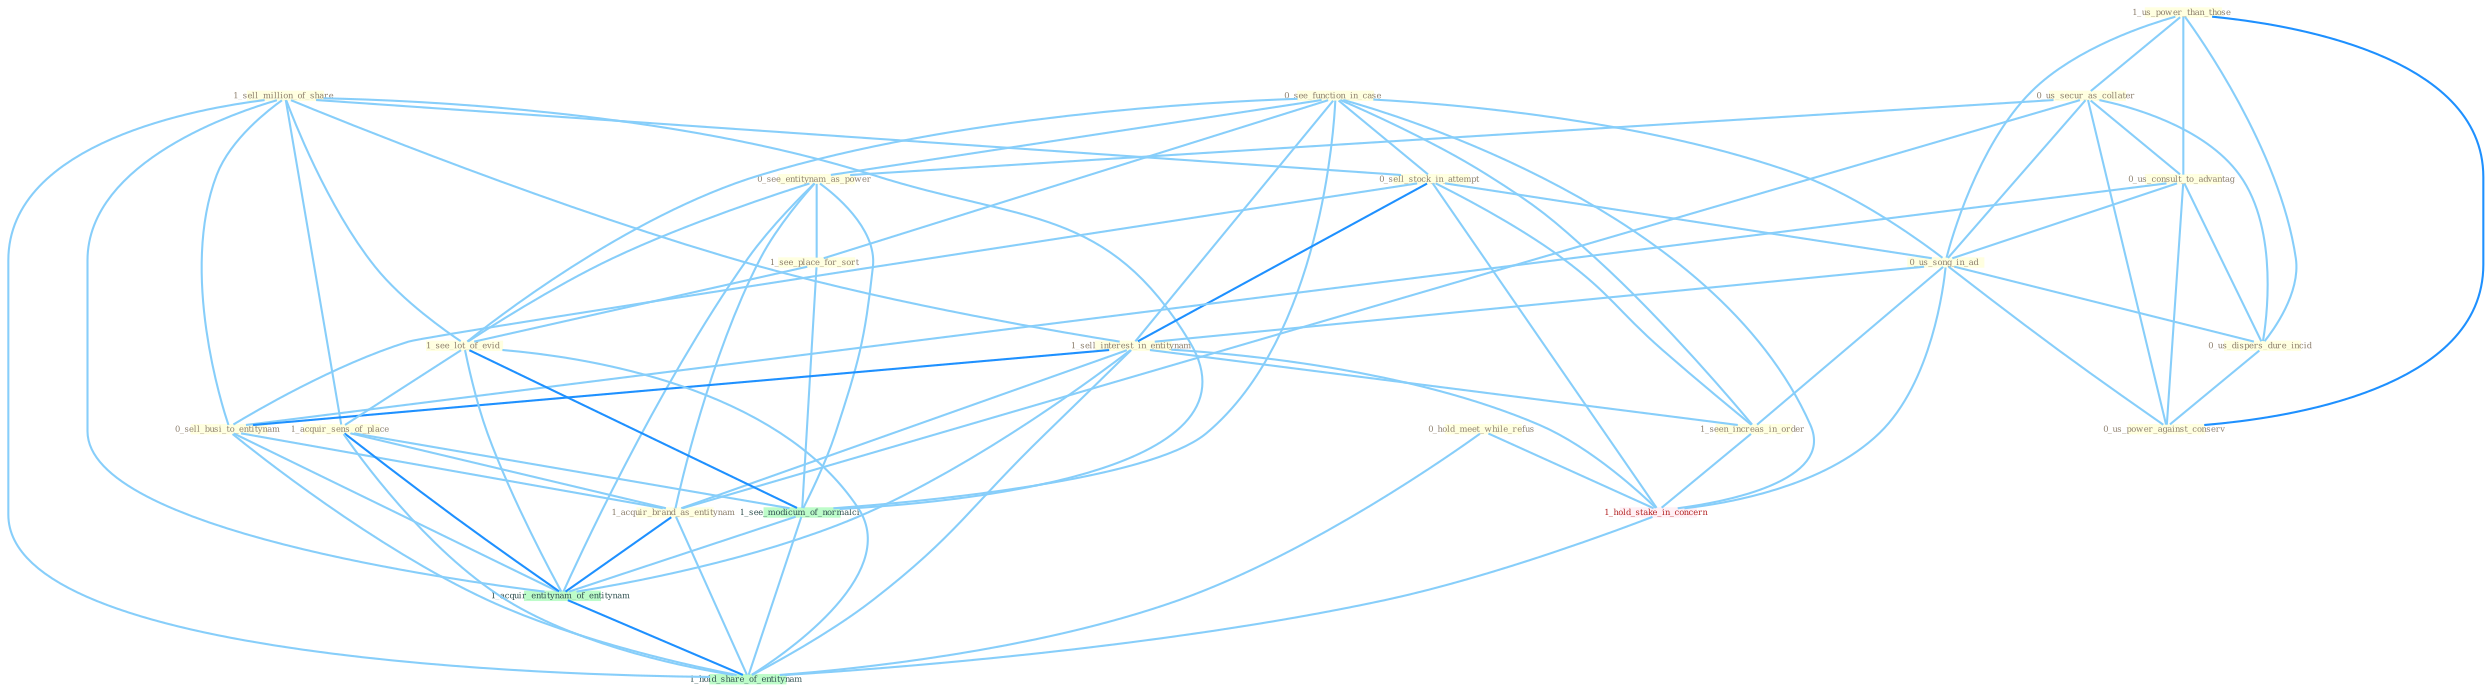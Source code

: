 Graph G{ 
    node
    [shape=polygon,style=filled,width=.5,height=.06,color="#BDFCC9",fixedsize=true,fontsize=4,
    fontcolor="#2f4f4f"];
    {node
    [color="#ffffe0", fontcolor="#8b7d6b"] "0_see_function_in_case " "1_us_power_than_those " "1_sell_million_of_share " "0_us_secur_as_collater " "0_hold_meet_while_refus " "0_sell_stock_in_attempt " "0_see_entitynam_as_power " "0_us_consult_to_advantag " "1_see_place_for_sort " "0_us_song_in_ad " "1_sell_interest_in_entitynam " "0_sell_busi_to_entitynam " "1_see_lot_of_evid " "0_us_dispers_dure_incid " "1_acquir_sens_of_place " "0_us_power_against_conserv " "1_seen_increas_in_order " "1_acquir_brand_as_entitynam "}
{node [color="#fff0f5", fontcolor="#b22222"] "1_hold_stake_in_concern "}
edge [color="#B0E2FF"];

	"0_see_function_in_case " -- "0_sell_stock_in_attempt " [w="1", color="#87cefa" ];
	"0_see_function_in_case " -- "0_see_entitynam_as_power " [w="1", color="#87cefa" ];
	"0_see_function_in_case " -- "1_see_place_for_sort " [w="1", color="#87cefa" ];
	"0_see_function_in_case " -- "0_us_song_in_ad " [w="1", color="#87cefa" ];
	"0_see_function_in_case " -- "1_sell_interest_in_entitynam " [w="1", color="#87cefa" ];
	"0_see_function_in_case " -- "1_see_lot_of_evid " [w="1", color="#87cefa" ];
	"0_see_function_in_case " -- "1_seen_increas_in_order " [w="1", color="#87cefa" ];
	"0_see_function_in_case " -- "1_hold_stake_in_concern " [w="1", color="#87cefa" ];
	"0_see_function_in_case " -- "1_see_modicum_of_normalci " [w="1", color="#87cefa" ];
	"1_us_power_than_those " -- "0_us_secur_as_collater " [w="1", color="#87cefa" ];
	"1_us_power_than_those " -- "0_us_consult_to_advantag " [w="1", color="#87cefa" ];
	"1_us_power_than_those " -- "0_us_song_in_ad " [w="1", color="#87cefa" ];
	"1_us_power_than_those " -- "0_us_dispers_dure_incid " [w="1", color="#87cefa" ];
	"1_us_power_than_those " -- "0_us_power_against_conserv " [w="2", color="#1e90ff" , len=0.8];
	"1_sell_million_of_share " -- "0_sell_stock_in_attempt " [w="1", color="#87cefa" ];
	"1_sell_million_of_share " -- "1_sell_interest_in_entitynam " [w="1", color="#87cefa" ];
	"1_sell_million_of_share " -- "0_sell_busi_to_entitynam " [w="1", color="#87cefa" ];
	"1_sell_million_of_share " -- "1_see_lot_of_evid " [w="1", color="#87cefa" ];
	"1_sell_million_of_share " -- "1_acquir_sens_of_place " [w="1", color="#87cefa" ];
	"1_sell_million_of_share " -- "1_see_modicum_of_normalci " [w="1", color="#87cefa" ];
	"1_sell_million_of_share " -- "1_acquir_entitynam_of_entitynam " [w="1", color="#87cefa" ];
	"1_sell_million_of_share " -- "1_hold_share_of_entitynam " [w="1", color="#87cefa" ];
	"0_us_secur_as_collater " -- "0_see_entitynam_as_power " [w="1", color="#87cefa" ];
	"0_us_secur_as_collater " -- "0_us_consult_to_advantag " [w="1", color="#87cefa" ];
	"0_us_secur_as_collater " -- "0_us_song_in_ad " [w="1", color="#87cefa" ];
	"0_us_secur_as_collater " -- "0_us_dispers_dure_incid " [w="1", color="#87cefa" ];
	"0_us_secur_as_collater " -- "0_us_power_against_conserv " [w="1", color="#87cefa" ];
	"0_us_secur_as_collater " -- "1_acquir_brand_as_entitynam " [w="1", color="#87cefa" ];
	"0_hold_meet_while_refus " -- "1_hold_stake_in_concern " [w="1", color="#87cefa" ];
	"0_hold_meet_while_refus " -- "1_hold_share_of_entitynam " [w="1", color="#87cefa" ];
	"0_sell_stock_in_attempt " -- "0_us_song_in_ad " [w="1", color="#87cefa" ];
	"0_sell_stock_in_attempt " -- "1_sell_interest_in_entitynam " [w="2", color="#1e90ff" , len=0.8];
	"0_sell_stock_in_attempt " -- "0_sell_busi_to_entitynam " [w="1", color="#87cefa" ];
	"0_sell_stock_in_attempt " -- "1_seen_increas_in_order " [w="1", color="#87cefa" ];
	"0_sell_stock_in_attempt " -- "1_hold_stake_in_concern " [w="1", color="#87cefa" ];
	"0_see_entitynam_as_power " -- "1_see_place_for_sort " [w="1", color="#87cefa" ];
	"0_see_entitynam_as_power " -- "1_see_lot_of_evid " [w="1", color="#87cefa" ];
	"0_see_entitynam_as_power " -- "1_acquir_brand_as_entitynam " [w="1", color="#87cefa" ];
	"0_see_entitynam_as_power " -- "1_see_modicum_of_normalci " [w="1", color="#87cefa" ];
	"0_see_entitynam_as_power " -- "1_acquir_entitynam_of_entitynam " [w="1", color="#87cefa" ];
	"0_us_consult_to_advantag " -- "0_us_song_in_ad " [w="1", color="#87cefa" ];
	"0_us_consult_to_advantag " -- "0_sell_busi_to_entitynam " [w="1", color="#87cefa" ];
	"0_us_consult_to_advantag " -- "0_us_dispers_dure_incid " [w="1", color="#87cefa" ];
	"0_us_consult_to_advantag " -- "0_us_power_against_conserv " [w="1", color="#87cefa" ];
	"1_see_place_for_sort " -- "1_see_lot_of_evid " [w="1", color="#87cefa" ];
	"1_see_place_for_sort " -- "1_see_modicum_of_normalci " [w="1", color="#87cefa" ];
	"0_us_song_in_ad " -- "1_sell_interest_in_entitynam " [w="1", color="#87cefa" ];
	"0_us_song_in_ad " -- "0_us_dispers_dure_incid " [w="1", color="#87cefa" ];
	"0_us_song_in_ad " -- "0_us_power_against_conserv " [w="1", color="#87cefa" ];
	"0_us_song_in_ad " -- "1_seen_increas_in_order " [w="1", color="#87cefa" ];
	"0_us_song_in_ad " -- "1_hold_stake_in_concern " [w="1", color="#87cefa" ];
	"1_sell_interest_in_entitynam " -- "0_sell_busi_to_entitynam " [w="2", color="#1e90ff" , len=0.8];
	"1_sell_interest_in_entitynam " -- "1_seen_increas_in_order " [w="1", color="#87cefa" ];
	"1_sell_interest_in_entitynam " -- "1_acquir_brand_as_entitynam " [w="1", color="#87cefa" ];
	"1_sell_interest_in_entitynam " -- "1_hold_stake_in_concern " [w="1", color="#87cefa" ];
	"1_sell_interest_in_entitynam " -- "1_acquir_entitynam_of_entitynam " [w="1", color="#87cefa" ];
	"1_sell_interest_in_entitynam " -- "1_hold_share_of_entitynam " [w="1", color="#87cefa" ];
	"0_sell_busi_to_entitynam " -- "1_acquir_brand_as_entitynam " [w="1", color="#87cefa" ];
	"0_sell_busi_to_entitynam " -- "1_acquir_entitynam_of_entitynam " [w="1", color="#87cefa" ];
	"0_sell_busi_to_entitynam " -- "1_hold_share_of_entitynam " [w="1", color="#87cefa" ];
	"1_see_lot_of_evid " -- "1_acquir_sens_of_place " [w="1", color="#87cefa" ];
	"1_see_lot_of_evid " -- "1_see_modicum_of_normalci " [w="2", color="#1e90ff" , len=0.8];
	"1_see_lot_of_evid " -- "1_acquir_entitynam_of_entitynam " [w="1", color="#87cefa" ];
	"1_see_lot_of_evid " -- "1_hold_share_of_entitynam " [w="1", color="#87cefa" ];
	"0_us_dispers_dure_incid " -- "0_us_power_against_conserv " [w="1", color="#87cefa" ];
	"1_acquir_sens_of_place " -- "1_acquir_brand_as_entitynam " [w="1", color="#87cefa" ];
	"1_acquir_sens_of_place " -- "1_see_modicum_of_normalci " [w="1", color="#87cefa" ];
	"1_acquir_sens_of_place " -- "1_acquir_entitynam_of_entitynam " [w="2", color="#1e90ff" , len=0.8];
	"1_acquir_sens_of_place " -- "1_hold_share_of_entitynam " [w="1", color="#87cefa" ];
	"1_seen_increas_in_order " -- "1_hold_stake_in_concern " [w="1", color="#87cefa" ];
	"1_acquir_brand_as_entitynam " -- "1_acquir_entitynam_of_entitynam " [w="2", color="#1e90ff" , len=0.8];
	"1_acquir_brand_as_entitynam " -- "1_hold_share_of_entitynam " [w="1", color="#87cefa" ];
	"1_hold_stake_in_concern " -- "1_hold_share_of_entitynam " [w="1", color="#87cefa" ];
	"1_see_modicum_of_normalci " -- "1_acquir_entitynam_of_entitynam " [w="1", color="#87cefa" ];
	"1_see_modicum_of_normalci " -- "1_hold_share_of_entitynam " [w="1", color="#87cefa" ];
	"1_acquir_entitynam_of_entitynam " -- "1_hold_share_of_entitynam " [w="2", color="#1e90ff" , len=0.8];
}
